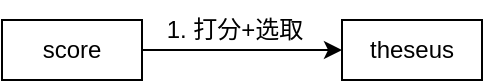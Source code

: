 <mxfile version="22.1.11" type="github">
  <diagram name="第 1 页" id="kpRdOP-cegpDwVum6LJx">
    <mxGraphModel dx="1198" dy="1100" grid="1" gridSize="10" guides="1" tooltips="1" connect="1" arrows="1" fold="1" page="1" pageScale="1" pageWidth="827" pageHeight="1169" math="0" shadow="0">
      <root>
        <mxCell id="0" />
        <mxCell id="1" parent="0" />
        <mxCell id="U-B1wDjkjIRc-qEmcaX7-3" style="edgeStyle=orthogonalEdgeStyle;rounded=0;orthogonalLoop=1;jettySize=auto;html=1;exitX=1;exitY=0.5;exitDx=0;exitDy=0;" edge="1" parent="1" source="U-B1wDjkjIRc-qEmcaX7-1" target="U-B1wDjkjIRc-qEmcaX7-2">
          <mxGeometry relative="1" as="geometry" />
        </mxCell>
        <mxCell id="U-B1wDjkjIRc-qEmcaX7-1" value="score" style="whiteSpace=wrap;html=1;" vertex="1" parent="1">
          <mxGeometry x="120" y="550" width="70" height="30" as="geometry" />
        </mxCell>
        <mxCell id="U-B1wDjkjIRc-qEmcaX7-2" value="theseus" style="whiteSpace=wrap;html=1;" vertex="1" parent="1">
          <mxGeometry x="290" y="550" width="70" height="30" as="geometry" />
        </mxCell>
        <mxCell id="U-B1wDjkjIRc-qEmcaX7-4" value="1. 打分+选取" style="text;html=1;align=center;verticalAlign=middle;resizable=0;points=[];autosize=1;strokeColor=none;fillColor=none;" vertex="1" parent="1">
          <mxGeometry x="191" y="540" width="90" height="30" as="geometry" />
        </mxCell>
      </root>
    </mxGraphModel>
  </diagram>
</mxfile>
